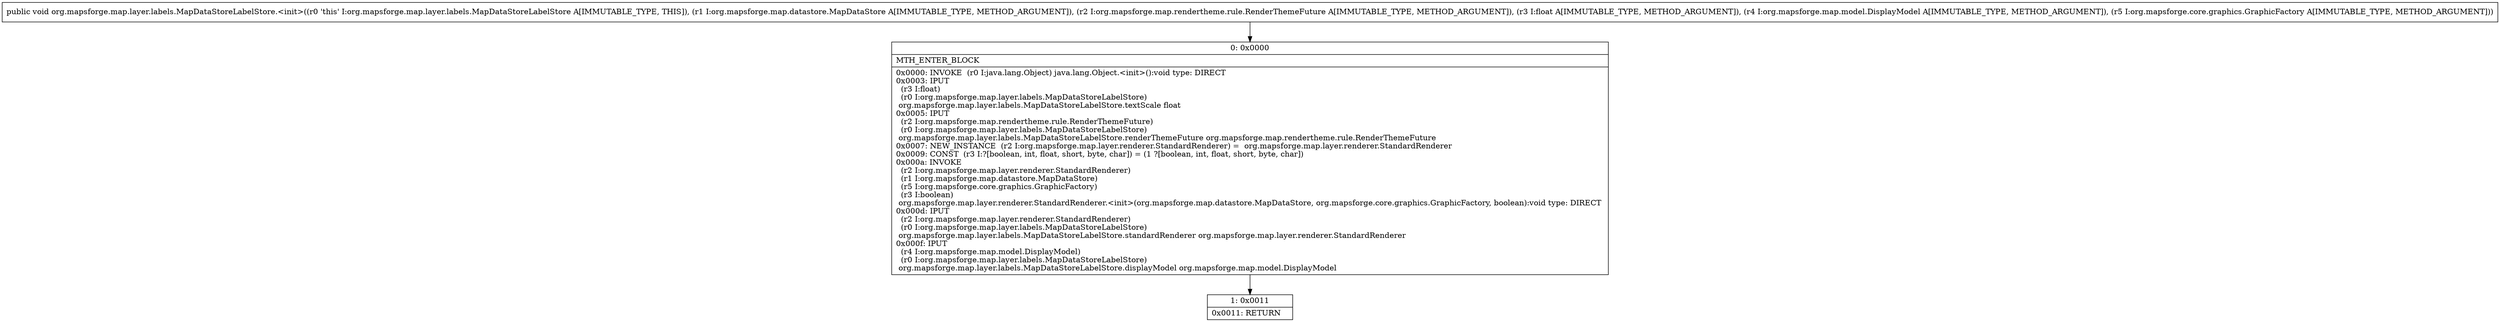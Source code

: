 digraph "CFG fororg.mapsforge.map.layer.labels.MapDataStoreLabelStore.\<init\>(Lorg\/mapsforge\/map\/datastore\/MapDataStore;Lorg\/mapsforge\/map\/rendertheme\/rule\/RenderThemeFuture;FLorg\/mapsforge\/map\/model\/DisplayModel;Lorg\/mapsforge\/core\/graphics\/GraphicFactory;)V" {
Node_0 [shape=record,label="{0\:\ 0x0000|MTH_ENTER_BLOCK\l|0x0000: INVOKE  (r0 I:java.lang.Object) java.lang.Object.\<init\>():void type: DIRECT \l0x0003: IPUT  \l  (r3 I:float)\l  (r0 I:org.mapsforge.map.layer.labels.MapDataStoreLabelStore)\l org.mapsforge.map.layer.labels.MapDataStoreLabelStore.textScale float \l0x0005: IPUT  \l  (r2 I:org.mapsforge.map.rendertheme.rule.RenderThemeFuture)\l  (r0 I:org.mapsforge.map.layer.labels.MapDataStoreLabelStore)\l org.mapsforge.map.layer.labels.MapDataStoreLabelStore.renderThemeFuture org.mapsforge.map.rendertheme.rule.RenderThemeFuture \l0x0007: NEW_INSTANCE  (r2 I:org.mapsforge.map.layer.renderer.StandardRenderer) =  org.mapsforge.map.layer.renderer.StandardRenderer \l0x0009: CONST  (r3 I:?[boolean, int, float, short, byte, char]) = (1 ?[boolean, int, float, short, byte, char]) \l0x000a: INVOKE  \l  (r2 I:org.mapsforge.map.layer.renderer.StandardRenderer)\l  (r1 I:org.mapsforge.map.datastore.MapDataStore)\l  (r5 I:org.mapsforge.core.graphics.GraphicFactory)\l  (r3 I:boolean)\l org.mapsforge.map.layer.renderer.StandardRenderer.\<init\>(org.mapsforge.map.datastore.MapDataStore, org.mapsforge.core.graphics.GraphicFactory, boolean):void type: DIRECT \l0x000d: IPUT  \l  (r2 I:org.mapsforge.map.layer.renderer.StandardRenderer)\l  (r0 I:org.mapsforge.map.layer.labels.MapDataStoreLabelStore)\l org.mapsforge.map.layer.labels.MapDataStoreLabelStore.standardRenderer org.mapsforge.map.layer.renderer.StandardRenderer \l0x000f: IPUT  \l  (r4 I:org.mapsforge.map.model.DisplayModel)\l  (r0 I:org.mapsforge.map.layer.labels.MapDataStoreLabelStore)\l org.mapsforge.map.layer.labels.MapDataStoreLabelStore.displayModel org.mapsforge.map.model.DisplayModel \l}"];
Node_1 [shape=record,label="{1\:\ 0x0011|0x0011: RETURN   \l}"];
MethodNode[shape=record,label="{public void org.mapsforge.map.layer.labels.MapDataStoreLabelStore.\<init\>((r0 'this' I:org.mapsforge.map.layer.labels.MapDataStoreLabelStore A[IMMUTABLE_TYPE, THIS]), (r1 I:org.mapsforge.map.datastore.MapDataStore A[IMMUTABLE_TYPE, METHOD_ARGUMENT]), (r2 I:org.mapsforge.map.rendertheme.rule.RenderThemeFuture A[IMMUTABLE_TYPE, METHOD_ARGUMENT]), (r3 I:float A[IMMUTABLE_TYPE, METHOD_ARGUMENT]), (r4 I:org.mapsforge.map.model.DisplayModel A[IMMUTABLE_TYPE, METHOD_ARGUMENT]), (r5 I:org.mapsforge.core.graphics.GraphicFactory A[IMMUTABLE_TYPE, METHOD_ARGUMENT])) }"];
MethodNode -> Node_0;
Node_0 -> Node_1;
}

